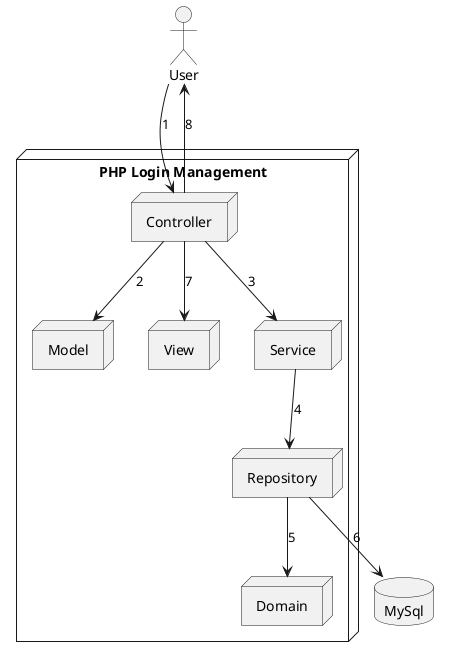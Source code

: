 
@startuml

actor "User" as user

node "PHP Login Management" {
    node "Model" as model
    node "Domain" as domain
    node "Controller" as controller
    node "View" as view
    node "Service" as service
    node "Repository" as repository
}

database "MySql" as mysql

user --> controller: 1
controller --> model: 2
controller --> service: 3
service --> repository: 4
repository --> domain: 5
repository --> mysql: 6
controller --> view: 7
controller --> user: 8


@enduml